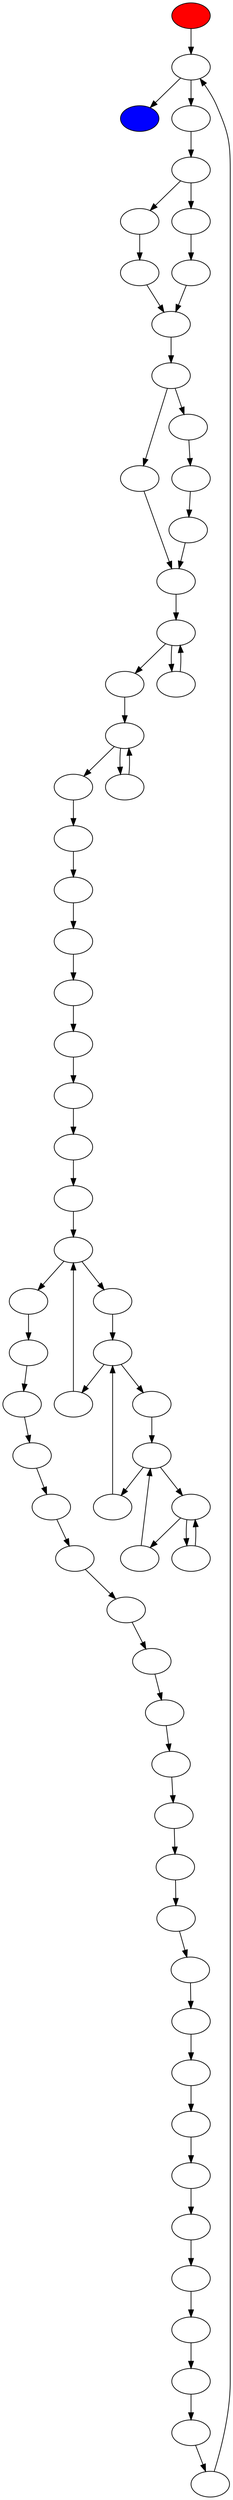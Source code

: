 digraph Grafo
{
subgraph main
{
main0 [label=""style=filled, fillcolor=red]
main1 [label=""];
main2  [label=""style=filled, fillcolor=blue];
main0->main1;
main1->main2;
}
subgraph prueba
{
prueba0[label=""];
prueba1 [label=""];
prueba2 [label=""];
prueba3 [label=""];
prueba4 [label=""];
prueba5 [label=""];
prueba6 [label=""];
prueba7 [label=""];
prueba8 [label=""];
prueba9 [label=""];
prueba10 [label=""];
prueba11 [label=""];
prueba12 [label=""];
prueba13 [label=""];
prueba14 [label=""];
prueba15 [label=""];
prueba16 [label=""];
prueba17 [label=""];
prueba18 [label=""];
prueba19 [label=""];
prueba20 [label=""];
prueba21 [label=""];
prueba22 [label=""];
prueba23 [label=""];
prueba24 [label=""];
prueba25 [label=""];
prueba26 [label=""];
prueba27 [label=""];
prueba28 [label=""];
prueba29 [label=""];
prueba30 [label=""];
prueba31 [label=""];
prueba32 [label=""];
prueba33 [label=""];
prueba34 [label=""];
prueba35 [label=""];
prueba36 [label=""];
prueba37 [label=""];
prueba38 [label=""];
prueba39 [label=""];
prueba40 [label=""];
prueba41 [label=""];
prueba42 [label=""];
prueba43 [label=""];
prueba44 [label=""];
prueba45 [label=""];
prueba46 [label=""];
prueba47 [label=""];
prueba48 [label=""];
prueba49 [label=""];
prueba50 [label=""];
prueba51 [label=""];
prueba52 [label=""];
prueba53 [label=""];
prueba54 [label=""];
prueba55 [label=""];
prueba56 [label=""];
prueba57 [label=""];
prueba58 [label=""];
prueba59 [label=""];
prueba60 [label=""];
prueba0->prueba1;
prueba1->prueba2;
prueba1->prueba5;
prueba2->prueba3;
prueba3->prueba4;
prueba4->prueba7;
prueba5->prueba6;
prueba6->prueba4;
prueba7->prueba8;
prueba7->prueba12;
prueba8->prueba9;
prueba9->prueba10;
prueba10->prueba11;
prueba11->prueba13;
prueba12->prueba11;
prueba13->prueba14;
prueba13->prueba15;
prueba14->prueba13;
prueba15->prueba16;
prueba16->prueba17;
prueba16->prueba18;
prueba17->prueba16;
prueba18->prueba19;
prueba19->prueba20;
prueba20->prueba21;
prueba21->prueba22;
prueba22->prueba23;
prueba23->prueba24;
prueba24->prueba25;
prueba25->prueba26;
prueba26->prueba27;
prueba27->prueba28;
prueba27->prueba37;
prueba28->prueba29;
prueba29->prueba30;
prueba29->prueba36;
prueba30->prueba31;
prueba31->prueba32;
prueba31->prueba35;
prueba32->prueba33;
prueba32->prueba34;
prueba33->prueba32;
prueba34->prueba31;
prueba35->prueba29;
prueba36->prueba27;
prueba37->prueba38;
prueba38->prueba39;
prueba39->prueba40;
prueba40->prueba41;
prueba41->prueba42;
prueba42->prueba43;
prueba43->prueba44;
prueba44->prueba45;
prueba45->prueba46;
prueba46->prueba47;
prueba47->prueba48;
prueba48->prueba49;
prueba49->prueba50;
prueba50->prueba51;
prueba51->prueba52;
prueba52->prueba53;
prueba53->prueba54;
prueba54->prueba55;
prueba55->prueba56;
prueba56->prueba57;
prueba57->prueba58;
prueba58->prueba59;
prueba59->prueba60;
}
main1->prueba0;
prueba60 ->main1;
}
